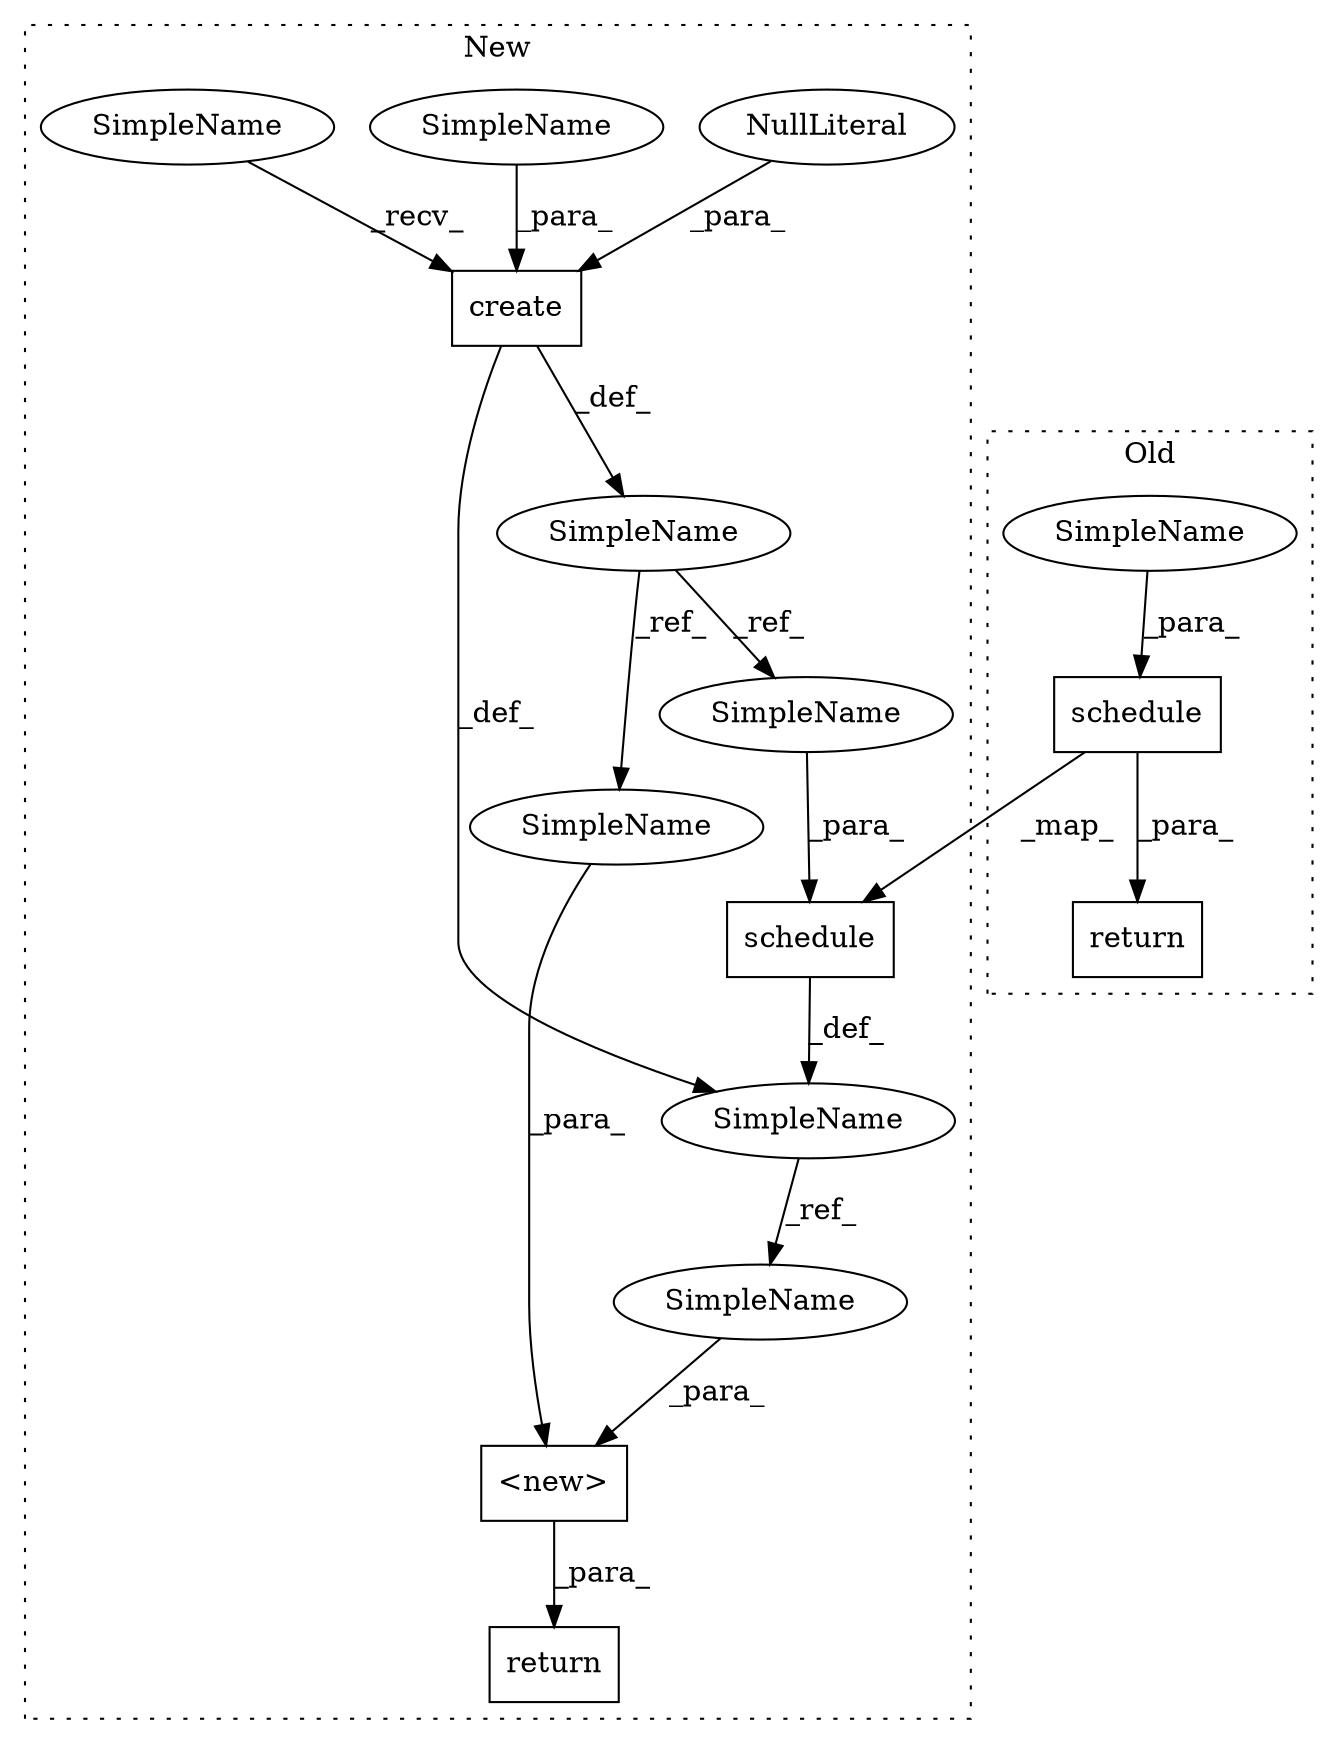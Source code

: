 digraph G {
subgraph cluster0 {
1 [label="schedule" a="32" s="16299,16328" l="9,1" shape="box"];
4 [label="return" a="41" s="16283" l="7" shape="box"];
10 [label="SimpleName" a="42" s="16308" l="7" shape="ellipse"];
label = "Old";
style="dotted";
}
subgraph cluster1 {
2 [label="schedule" a="32" s="16517,16543" l="9,1" shape="box"];
3 [label="return" a="41" s="16552" l="7" shape="box"];
5 [label="SimpleName" a="42" s="16498" l="7" shape="ellipse"];
6 [label="<new>" a="14" s="16559,16606" l="34,1" shape="box"];
7 [label="create" a="32" s="16461,16481" l="7,1" shape="box"];
8 [label="SimpleName" a="42" s="16422" l="4" shape="ellipse"];
9 [label="NullLiteral" a="33" s="16477" l="4" shape="ellipse"];
11 [label="SimpleName" a="42" s="16593" l="4" shape="ellipse"];
12 [label="SimpleName" a="42" s="16526" l="4" shape="ellipse"];
13 [label="SimpleName" a="42" s="16599" l="7" shape="ellipse"];
14 [label="SimpleName" a="42" s="16468" l="7" shape="ellipse"];
15 [label="SimpleName" a="42" s="16440" l="20" shape="ellipse"];
label = "New";
style="dotted";
}
1 -> 4 [label="_para_"];
1 -> 2 [label="_map_"];
2 -> 5 [label="_def_"];
5 -> 13 [label="_ref_"];
6 -> 3 [label="_para_"];
7 -> 8 [label="_def_"];
7 -> 5 [label="_def_"];
8 -> 12 [label="_ref_"];
8 -> 11 [label="_ref_"];
9 -> 7 [label="_para_"];
10 -> 1 [label="_para_"];
11 -> 6 [label="_para_"];
12 -> 2 [label="_para_"];
13 -> 6 [label="_para_"];
14 -> 7 [label="_para_"];
15 -> 7 [label="_recv_"];
}